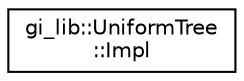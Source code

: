 digraph "Graphical Class Hierarchy"
{
  edge [fontname="Helvetica",fontsize="10",labelfontname="Helvetica",labelfontsize="10"];
  node [fontname="Helvetica",fontsize="10",shape=record];
  rankdir="LR";
  Node1 [label="gi_lib::UniformTree\l::Impl",height=0.2,width=0.4,color="black", fillcolor="white", style="filled",URL="$struct_uniform_tree_1_1_impl.html"];
}
